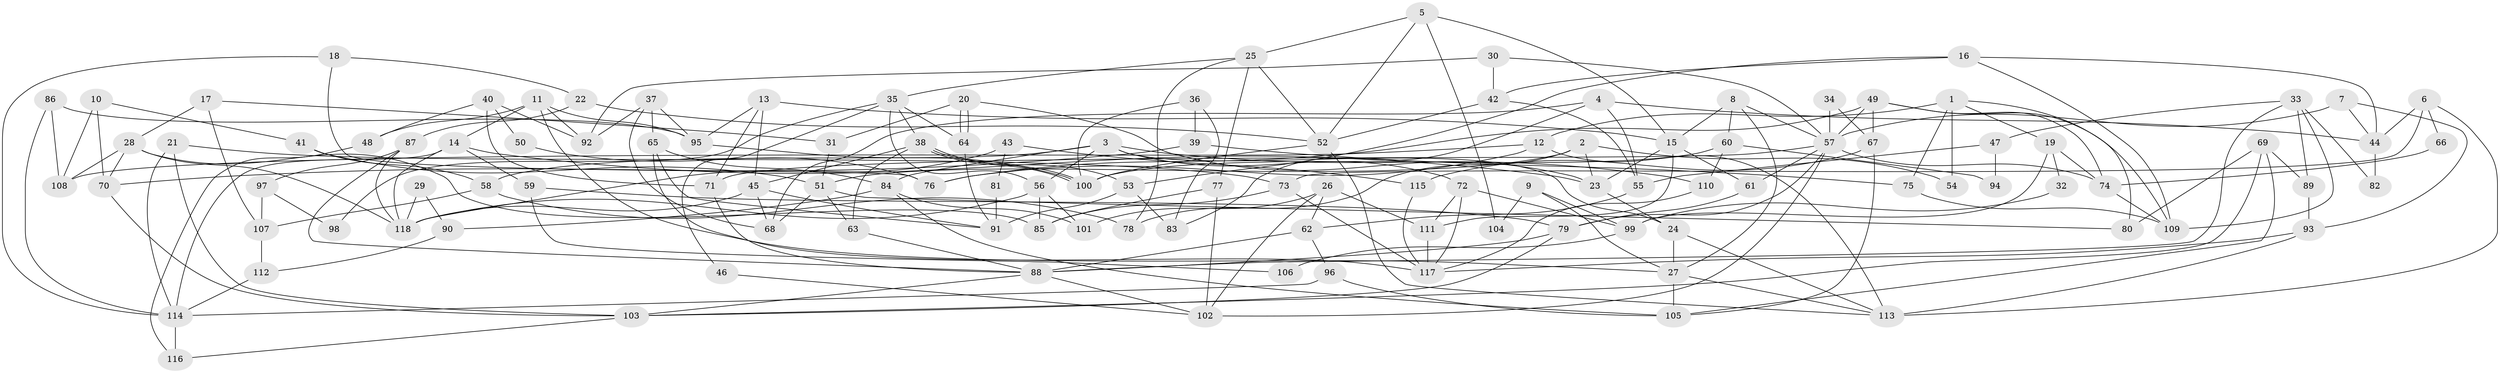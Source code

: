 // Generated by graph-tools (version 1.1) at 2025/36/03/09/25 02:36:26]
// undirected, 118 vertices, 236 edges
graph export_dot {
graph [start="1"]
  node [color=gray90,style=filled];
  1;
  2;
  3;
  4;
  5;
  6;
  7;
  8;
  9;
  10;
  11;
  12;
  13;
  14;
  15;
  16;
  17;
  18;
  19;
  20;
  21;
  22;
  23;
  24;
  25;
  26;
  27;
  28;
  29;
  30;
  31;
  32;
  33;
  34;
  35;
  36;
  37;
  38;
  39;
  40;
  41;
  42;
  43;
  44;
  45;
  46;
  47;
  48;
  49;
  50;
  51;
  52;
  53;
  54;
  55;
  56;
  57;
  58;
  59;
  60;
  61;
  62;
  63;
  64;
  65;
  66;
  67;
  68;
  69;
  70;
  71;
  72;
  73;
  74;
  75;
  76;
  77;
  78;
  79;
  80;
  81;
  82;
  83;
  84;
  85;
  86;
  87;
  88;
  89;
  90;
  91;
  92;
  93;
  94;
  95;
  96;
  97;
  98;
  99;
  100;
  101;
  102;
  103;
  104;
  105;
  106;
  107;
  108;
  109;
  110;
  111;
  112;
  113;
  114;
  115;
  116;
  117;
  118;
  1 -- 75;
  1 -- 80;
  1 -- 12;
  1 -- 19;
  1 -- 54;
  2 -- 23;
  2 -- 51;
  2 -- 54;
  2 -- 78;
  3 -- 84;
  3 -- 110;
  3 -- 24;
  3 -- 56;
  3 -- 58;
  3 -- 72;
  4 -- 68;
  4 -- 44;
  4 -- 55;
  4 -- 83;
  5 -- 25;
  5 -- 52;
  5 -- 15;
  5 -- 104;
  6 -- 73;
  6 -- 113;
  6 -- 44;
  6 -- 66;
  7 -- 57;
  7 -- 93;
  7 -- 44;
  8 -- 57;
  8 -- 27;
  8 -- 15;
  8 -- 60;
  9 -- 27;
  9 -- 99;
  9 -- 104;
  10 -- 108;
  10 -- 70;
  10 -- 41;
  11 -- 27;
  11 -- 92;
  11 -- 14;
  11 -- 48;
  11 -- 95;
  12 -- 113;
  12 -- 76;
  12 -- 108;
  13 -- 15;
  13 -- 71;
  13 -- 45;
  13 -- 95;
  14 -- 23;
  14 -- 59;
  14 -- 114;
  14 -- 118;
  15 -- 23;
  15 -- 61;
  15 -- 111;
  16 -- 53;
  16 -- 44;
  16 -- 42;
  16 -- 109;
  17 -- 31;
  17 -- 28;
  17 -- 107;
  18 -- 114;
  18 -- 76;
  18 -- 22;
  19 -- 74;
  19 -- 32;
  19 -- 99;
  20 -- 64;
  20 -- 64;
  20 -- 23;
  20 -- 31;
  21 -- 103;
  21 -- 114;
  21 -- 73;
  22 -- 87;
  22 -- 52;
  23 -- 24;
  24 -- 27;
  24 -- 113;
  25 -- 52;
  25 -- 35;
  25 -- 77;
  25 -- 78;
  26 -- 62;
  26 -- 102;
  26 -- 101;
  26 -- 111;
  27 -- 105;
  27 -- 113;
  28 -- 118;
  28 -- 85;
  28 -- 70;
  28 -- 108;
  29 -- 118;
  29 -- 90;
  30 -- 42;
  30 -- 57;
  30 -- 92;
  31 -- 51;
  32 -- 99;
  33 -- 109;
  33 -- 89;
  33 -- 47;
  33 -- 82;
  33 -- 88;
  34 -- 67;
  34 -- 57;
  35 -- 64;
  35 -- 56;
  35 -- 38;
  35 -- 46;
  35 -- 98;
  36 -- 83;
  36 -- 100;
  36 -- 39;
  37 -- 95;
  37 -- 68;
  37 -- 65;
  37 -- 92;
  38 -- 100;
  38 -- 100;
  38 -- 45;
  38 -- 53;
  38 -- 63;
  39 -- 70;
  39 -- 75;
  40 -- 92;
  40 -- 71;
  40 -- 48;
  40 -- 50;
  41 -- 58;
  41 -- 51;
  42 -- 52;
  42 -- 55;
  43 -- 115;
  43 -- 118;
  43 -- 81;
  44 -- 82;
  45 -- 68;
  45 -- 91;
  45 -- 118;
  46 -- 102;
  47 -- 55;
  47 -- 94;
  48 -- 116;
  49 -- 74;
  49 -- 57;
  49 -- 67;
  49 -- 76;
  49 -- 109;
  50 -- 76;
  51 -- 63;
  51 -- 68;
  51 -- 80;
  52 -- 100;
  52 -- 113;
  53 -- 91;
  53 -- 83;
  55 -- 62;
  56 -- 118;
  56 -- 85;
  56 -- 101;
  57 -- 79;
  57 -- 102;
  57 -- 61;
  57 -- 71;
  57 -- 74;
  58 -- 78;
  58 -- 107;
  59 -- 79;
  59 -- 106;
  60 -- 100;
  60 -- 94;
  60 -- 110;
  61 -- 79;
  62 -- 88;
  62 -- 96;
  63 -- 88;
  64 -- 91;
  65 -- 117;
  65 -- 84;
  65 -- 91;
  66 -- 74;
  67 -- 105;
  67 -- 115;
  69 -- 105;
  69 -- 103;
  69 -- 80;
  69 -- 89;
  70 -- 103;
  71 -- 88;
  72 -- 111;
  72 -- 99;
  72 -- 117;
  73 -- 117;
  73 -- 85;
  74 -- 109;
  75 -- 109;
  77 -- 85;
  77 -- 102;
  79 -- 88;
  79 -- 103;
  81 -- 91;
  84 -- 101;
  84 -- 90;
  84 -- 105;
  86 -- 95;
  86 -- 108;
  86 -- 114;
  87 -- 88;
  87 -- 118;
  87 -- 97;
  88 -- 103;
  88 -- 102;
  89 -- 93;
  90 -- 112;
  93 -- 113;
  93 -- 117;
  95 -- 100;
  96 -- 114;
  96 -- 105;
  97 -- 107;
  97 -- 98;
  99 -- 106;
  103 -- 116;
  107 -- 112;
  110 -- 117;
  111 -- 117;
  112 -- 114;
  114 -- 116;
  115 -- 117;
}
